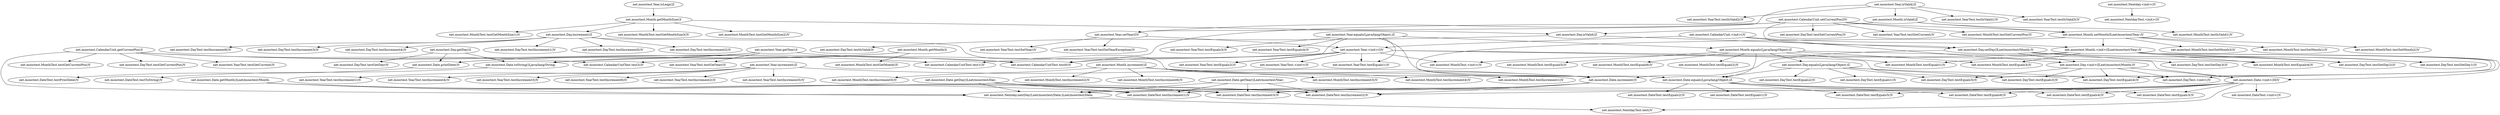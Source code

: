 digraph method {
    "net.mooctest.Date.getYear()Lnet/mooctest/Year;" -> "net.mooctest.DateTest.testIncrement3()V";
    "net.mooctest.Date.getYear()Lnet/mooctest/Year;" -> "net.mooctest.DateTest.testIncrement1()V";
    "net.mooctest.Date.getYear()Lnet/mooctest/Year;" -> "net.mooctest.Nextday.nextDay(Lnet/mooctest/Date;)Lnet/mooctest/Date;";
    "net.mooctest.Date.getYear()Lnet/mooctest/Year;" -> "net.mooctest.DateTest.testIncrement2()V";
    "net.mooctest.Date.equals(Ljava/lang/Object;)Z" -> "net.mooctest.DateTest.testEquals2()V";
    "net.mooctest.Date.equals(Ljava/lang/Object;)Z" -> "net.mooctest.DateTest.testEquals4()V";
    "net.mooctest.Date.equals(Ljava/lang/Object;)Z" -> "net.mooctest.DateTest.testEquals3()V";
    "net.mooctest.Date.equals(Ljava/lang/Object;)Z" -> "net.mooctest.DateTest.testEquals5()V";
    "net.mooctest.Date.equals(Ljava/lang/Object;)Z" -> "net.mooctest.DateTest.testEquals6()V";
    "net.mooctest.Date.equals(Ljava/lang/Object;)Z" -> "net.mooctest.DateTest.testEquals1()V";
    "net.mooctest.Date.getDay()Lnet/mooctest/Day;" -> "net.mooctest.DateTest.testIncrement3()V";
    "net.mooctest.Date.getDay()Lnet/mooctest/Day;" -> "net.mooctest.DateTest.testIncrement1()V";
    "net.mooctest.Date.getDay()Lnet/mooctest/Day;" -> "net.mooctest.Nextday.nextDay(Lnet/mooctest/Date;)Lnet/mooctest/Date;";
    "net.mooctest.Date.getDay()Lnet/mooctest/Day;" -> "net.mooctest.DateTest.testIncrement2()V";
    "net.mooctest.Date.toString()Ljava/lang/String;" -> "net.mooctest.DateTest.testToString()V";
    "net.mooctest.Year.getYear()I" -> "net.mooctest.Date.toString()Ljava/lang/String;";
    "net.mooctest.Year.getYear()I" -> "net.mooctest.Date.printDate()V";
    "net.mooctest.Year.getYear()I" -> "net.mooctest.YearTest.testGetYear()V";
    "net.mooctest.Year.getYear()I" -> "net.mooctest.CalendarUnitTest.test0()V";
    "net.mooctest.Month.isValid()Z" -> "net.mooctest.Day.isValid()Z";
    "net.mooctest.Month.isValid()Z" -> "net.mooctest.Month.setMonth(ILnet/mooctest/Year;)V";
    "net.mooctest.Month.isValid()Z" -> "net.mooctest.MonthTest.testIsValid1()V";
    "net.mooctest.Nextday.<init>()V" -> "net.mooctest.NextdayTest.<init>()V";
    "net.mooctest.Year.equals(Ljava/lang/Object;)Z" -> "net.mooctest.YearTest.testEquals4()V";
    "net.mooctest.Year.equals(Ljava/lang/Object;)Z" -> "net.mooctest.Date.equals(Ljava/lang/Object;)Z";
    "net.mooctest.Year.equals(Ljava/lang/Object;)Z" -> "net.mooctest.YearTest.testEquals1()V";
    "net.mooctest.Year.equals(Ljava/lang/Object;)Z" -> "net.mooctest.YearTest.testEquals3()V";
    "net.mooctest.Year.equals(Ljava/lang/Object;)Z" -> "net.mooctest.Month.equals(Ljava/lang/Object;)Z";
    "net.mooctest.Year.equals(Ljava/lang/Object;)Z" -> "net.mooctest.YearTest.testEquals2()V";
    "net.mooctest.Day.equals(Ljava/lang/Object;)Z" -> "net.mooctest.Date.equals(Ljava/lang/Object;)Z";
    "net.mooctest.Day.equals(Ljava/lang/Object;)Z" -> "net.mooctest.DayTest.testEquals2()V";
    "net.mooctest.Day.equals(Ljava/lang/Object;)Z" -> "net.mooctest.DayTest.testEquals4()V";
    "net.mooctest.Day.equals(Ljava/lang/Object;)Z" -> "net.mooctest.DayTest.testEquals1()V";
    "net.mooctest.Day.equals(Ljava/lang/Object;)Z" -> "net.mooctest.DayTest.testEquals5()V";
    "net.mooctest.Day.equals(Ljava/lang/Object;)Z" -> "net.mooctest.DayTest.testEquals3()V";
    "net.mooctest.Month.<init>(ILnet/mooctest/Year;)V" -> "net.mooctest.DayTest.testSetDay1()V";
    "net.mooctest.Month.<init>(ILnet/mooctest/Year;)V" -> "net.mooctest.DayTest.testEquals4()V";
    "net.mooctest.Month.<init>(ILnet/mooctest/Year;)V" -> "net.mooctest.MonthTest.<init>()V";
    "net.mooctest.Month.<init>(ILnet/mooctest/Year;)V" -> "net.mooctest.MonthTest.testEquals3()V";
    "net.mooctest.Month.<init>(ILnet/mooctest/Year;)V" -> "net.mooctest.DayTest.testSetDay2()V";
    "net.mooctest.Month.<init>(ILnet/mooctest/Year;)V" -> "net.mooctest.MonthTest.testEquals4()V";
    "net.mooctest.Month.<init>(ILnet/mooctest/Year;)V" -> "net.mooctest.DayTest.<init>()V";
    "net.mooctest.Month.<init>(ILnet/mooctest/Year;)V" -> "net.mooctest.Date.<init>(III)V";
    "net.mooctest.Month.<init>(ILnet/mooctest/Year;)V" -> "net.mooctest.MonthTest.testEquals1()V";
    "net.mooctest.Date.printDate()V" -> "net.mooctest.DateTest.testPrintDate()V";
    "net.mooctest.Day.isValid()Z" -> "net.mooctest.DayTest.testIsValid()V";
    "net.mooctest.Day.isValid()Z" -> "net.mooctest.Day.setDay(ILnet/mooctest/Month;)V";
    "net.mooctest.CalendarUnit.<init>()V" -> "net.mooctest.Month.<init>(ILnet/mooctest/Year;)V";
    "net.mooctest.CalendarUnit.<init>()V" -> "net.mooctest.Year.<init>(I)V";
    "net.mooctest.CalendarUnit.<init>()V" -> "net.mooctest.Day.<init>(ILnet/mooctest/Month;)V";
    "net.mooctest.Month.getMonthSize()I" -> "net.mooctest.MonthTest.testGetMonthSize1()V";
    "net.mooctest.Month.getMonthSize()I" -> "net.mooctest.MonthTest.testGetMonthSize3()V";
    "net.mooctest.Month.getMonthSize()I" -> "net.mooctest.Day.isValid()Z";
    "net.mooctest.Month.getMonthSize()I" -> "net.mooctest.Day.increment()Z";
    "net.mooctest.Month.getMonthSize()I" -> "net.mooctest.MonthTest.testGetMonthSize2()V";
    "net.mooctest.Day.increment()Z" -> "net.mooctest.DayTest.testIncrement4()V";
    "net.mooctest.Day.increment()Z" -> "net.mooctest.DayTest.testIncrement1()V";
    "net.mooctest.Day.increment()Z" -> "net.mooctest.DayTest.testIncrement5()V";
    "net.mooctest.Day.increment()Z" -> "net.mooctest.Date.increment()V";
    "net.mooctest.Day.increment()Z" -> "net.mooctest.DayTest.testIncrement2()V";
    "net.mooctest.Day.increment()Z" -> "net.mooctest.DayTest.testIncrement6()V";
    "net.mooctest.Day.increment()Z" -> "net.mooctest.DayTest.testIncrement3()V";
    "net.mooctest.CalendarUnit.setCurrentPos(I)V" -> "net.mooctest.DayTest.testSetCurrentPos()V";
    "net.mooctest.CalendarUnit.setCurrentPos(I)V" -> "net.mooctest.YearTest.testSetCurrent()V";
    "net.mooctest.CalendarUnit.setCurrentPos(I)V" -> "net.mooctest.Month.setMonth(ILnet/mooctest/Year;)V";
    "net.mooctest.CalendarUnit.setCurrentPos(I)V" -> "net.mooctest.Year.setYear(I)V";
    "net.mooctest.CalendarUnit.setCurrentPos(I)V" -> "net.mooctest.MonthTest.testSetCurrentPos()V";
    "net.mooctest.CalendarUnit.setCurrentPos(I)V" -> "net.mooctest.Day.setDay(ILnet/mooctest/Month;)V";
    "net.mooctest.CalendarUnit.setCurrentPos(I)V" -> "net.mooctest.CalendarUnitTest.test0()V";
    "net.mooctest.Month.setMonth(ILnet/mooctest/Year;)V" -> "net.mooctest.Month.<init>(ILnet/mooctest/Year;)V";
    "net.mooctest.Month.setMonth(ILnet/mooctest/Year;)V" -> "net.mooctest.Date.increment()V";
    "net.mooctest.Month.setMonth(ILnet/mooctest/Year;)V" -> "net.mooctest.MonthTest.testSetMonth3()V";
    "net.mooctest.Month.setMonth(ILnet/mooctest/Year;)V" -> "net.mooctest.MonthTest.testSetMonth1()V";
    "net.mooctest.Month.setMonth(ILnet/mooctest/Year;)V" -> "net.mooctest.MonthTest.testSetMonth2()V";
    "net.mooctest.Year.<init>(I)V" -> "net.mooctest.YearTest.testEquals1()V";
    "net.mooctest.Year.<init>(I)V" -> "net.mooctest.MonthTest.<init>()V";
    "net.mooctest.Year.<init>(I)V" -> "net.mooctest.CalendarUnitTest.test1()V";
    "net.mooctest.Year.<init>(I)V" -> "net.mooctest.DayTest.<init>()V";
    "net.mooctest.Year.<init>(I)V" -> "net.mooctest.CalendarUnitTest.test2()V";
    "net.mooctest.Year.<init>(I)V" -> "net.mooctest.Date.<init>(III)V";
    "net.mooctest.Year.<init>(I)V" -> "net.mooctest.YearTest.testEquals2()V";
    "net.mooctest.Year.<init>(I)V" -> "net.mooctest.CalendarUnitTest.test0()V";
    "net.mooctest.Year.<init>(I)V" -> "net.mooctest.YearTest.<init>()V";
    "net.mooctest.Month.getMonth()I" -> "net.mooctest.Date.toString()Ljava/lang/String;";
    "net.mooctest.Month.getMonth()I" -> "net.mooctest.MonthTest.testGetMonth()V";
    "net.mooctest.Month.getMonth()I" -> "net.mooctest.Date.printDate()V";
    "net.mooctest.Date.increment()V" -> "net.mooctest.DateTest.testIncrement3()V";
    "net.mooctest.Date.increment()V" -> "net.mooctest.DateTest.testIncrement1()V";
    "net.mooctest.Date.increment()V" -> "net.mooctest.Nextday.nextDay(Lnet/mooctest/Date;)Lnet/mooctest/Date;";
    "net.mooctest.Date.increment()V" -> "net.mooctest.DateTest.testIncrement2()V";
    "net.mooctest.Year.isValid()Z" -> "net.mooctest.Month.isValid()Z";
    "net.mooctest.Year.isValid()Z" -> "net.mooctest.YearTest.testIsValid1()V";
    "net.mooctest.Year.isValid()Z" -> "net.mooctest.YearTest.testIsValid3()V";
    "net.mooctest.Year.isValid()Z" -> "net.mooctest.YearTest.testIsValid2()V";
    "net.mooctest.Year.isValid()Z" -> "net.mooctest.Year.setYear(I)V";
    "net.mooctest.Day.getDay()I" -> "net.mooctest.Date.toString()Ljava/lang/String;";
    "net.mooctest.Day.getDay()I" -> "net.mooctest.Date.printDate()V";
    "net.mooctest.Day.getDay()I" -> "net.mooctest.DayTest.testGetDay()V";
    "net.mooctest.Nextday.nextDay(Lnet/mooctest/Date;)Lnet/mooctest/Date;" -> "net.mooctest.NextdayTest.test()V";
    "net.mooctest.Month.equals(Ljava/lang/Object;)Z" -> "net.mooctest.Date.equals(Ljava/lang/Object;)Z";
    "net.mooctest.Month.equals(Ljava/lang/Object;)Z" -> "net.mooctest.Day.equals(Ljava/lang/Object;)Z";
    "net.mooctest.Month.equals(Ljava/lang/Object;)Z" -> "net.mooctest.MonthTest.testEquals3()V";
    "net.mooctest.Month.equals(Ljava/lang/Object;)Z" -> "net.mooctest.MonthTest.testEquals4()V";
    "net.mooctest.Month.equals(Ljava/lang/Object;)Z" -> "net.mooctest.MonthTest.testEquals2()V";
    "net.mooctest.Month.equals(Ljava/lang/Object;)Z" -> "net.mooctest.MonthTest.testEquals1()V";
    "net.mooctest.Month.equals(Ljava/lang/Object;)Z" -> "net.mooctest.MonthTest.testEquals6()V";
    "net.mooctest.Month.equals(Ljava/lang/Object;)Z" -> "net.mooctest.MonthTest.testEquals5()V";
    "net.mooctest.Date.<init>(III)V" -> "net.mooctest.DateTest.testIncrement3()V";
    "net.mooctest.Date.<init>(III)V" -> "net.mooctest.DateTest.testEquals4()V";
    "net.mooctest.Date.<init>(III)V" -> "net.mooctest.DateTest.testEquals3()V";
    "net.mooctest.Date.<init>(III)V" -> "net.mooctest.NextdayTest.test()V";
    "net.mooctest.Date.<init>(III)V" -> "net.mooctest.DateTest.<init>()V";
    "net.mooctest.Date.<init>(III)V" -> "net.mooctest.Nextday.nextDay(Lnet/mooctest/Date;)Lnet/mooctest/Date;";
    "net.mooctest.Date.<init>(III)V" -> "net.mooctest.DateTest.testEquals5()V";
    "net.mooctest.Date.<init>(III)V" -> "net.mooctest.DateTest.testEquals6()V";
    "net.mooctest.Date.<init>(III)V" -> "net.mooctest.DateTest.testIncrement2()V";
    "net.mooctest.Date.getMonth()Lnet/mooctest/Month;" -> "net.mooctest.DateTest.testIncrement3()V";
    "net.mooctest.Date.getMonth()Lnet/mooctest/Month;" -> "net.mooctest.DateTest.testIncrement1()V";
    "net.mooctest.Date.getMonth()Lnet/mooctest/Month;" -> "net.mooctest.Nextday.nextDay(Lnet/mooctest/Date;)Lnet/mooctest/Date;";
    "net.mooctest.Date.getMonth()Lnet/mooctest/Month;" -> "net.mooctest.DateTest.testIncrement2()V";
    "net.mooctest.Year.isLeap()Z" -> "net.mooctest.Month.getMonthSize()I";
    "net.mooctest.Year.setYear(I)V" -> "net.mooctest.YearTest.testSetYearException()V";
    "net.mooctest.Year.setYear(I)V" -> "net.mooctest.YearTest.testSetYear()V";
    "net.mooctest.Year.setYear(I)V" -> "net.mooctest.Year.<init>(I)V";
    "net.mooctest.Year.increment()Z" -> "net.mooctest.YearTest.testIncrement3()V";
    "net.mooctest.Year.increment()Z" -> "net.mooctest.YearTest.testIncrement6()V";
    "net.mooctest.Year.increment()Z" -> "net.mooctest.YearTest.testIncrement2()V";
    "net.mooctest.Year.increment()Z" -> "net.mooctest.Date.increment()V";
    "net.mooctest.Year.increment()Z" -> "net.mooctest.YearTest.testIncrement5()V";
    "net.mooctest.Year.increment()Z" -> "net.mooctest.YearTest.testIncrement1()V";
    "net.mooctest.Year.increment()Z" -> "net.mooctest.YearTest.testIncrement4()V";
    "net.mooctest.Day.<init>(ILnet/mooctest/Month;)V" -> "net.mooctest.DayTest.testEquals4()V";
    "net.mooctest.Day.<init>(ILnet/mooctest/Month;)V" -> "net.mooctest.DayTest.testEquals5()V";
    "net.mooctest.Day.<init>(ILnet/mooctest/Month;)V" -> "net.mooctest.DayTest.testEquals3()V";
    "net.mooctest.Day.<init>(ILnet/mooctest/Month;)V" -> "net.mooctest.DayTest.<init>()V";
    "net.mooctest.Day.<init>(ILnet/mooctest/Month;)V" -> "net.mooctest.Date.<init>(III)V";
    "net.mooctest.Day.setDay(ILnet/mooctest/Month;)V" -> "net.mooctest.DayTest.testSetDay1()V";
    "net.mooctest.Day.setDay(ILnet/mooctest/Month;)V" -> "net.mooctest.DayTest.testSetDay3()V";
    "net.mooctest.Day.setDay(ILnet/mooctest/Month;)V" -> "net.mooctest.DayTest.testSetDay2()V";
    "net.mooctest.Day.setDay(ILnet/mooctest/Month;)V" -> "net.mooctest.Date.increment()V";
    "net.mooctest.Day.setDay(ILnet/mooctest/Month;)V" -> "net.mooctest.Day.<init>(ILnet/mooctest/Month;)V";
    "net.mooctest.CalendarUnit.getCurrentPos()I" -> "net.mooctest.DayTest.testGetCurrentPos()V";
    "net.mooctest.CalendarUnit.getCurrentPos()I" -> "net.mooctest.YearTest.testGetCurrent()V";
    "net.mooctest.CalendarUnit.getCurrentPos()I" -> "net.mooctest.CalendarUnitTest.test1()V";
    "net.mooctest.CalendarUnit.getCurrentPos()I" -> "net.mooctest.CalendarUnitTest.test2()V";
    "net.mooctest.CalendarUnit.getCurrentPos()I" -> "net.mooctest.MonthTest.testGetCurrentPos()V";
    "net.mooctest.CalendarUnit.getCurrentPos()I" -> "net.mooctest.Nextday.nextDay(Lnet/mooctest/Date;)Lnet/mooctest/Date;";
    "net.mooctest.CalendarUnit.getCurrentPos()I" -> "net.mooctest.CalendarUnitTest.test0()V";
    "net.mooctest.Month.increment()Z" -> "net.mooctest.MonthTest.testIncrement2()V";
    "net.mooctest.Month.increment()Z" -> "net.mooctest.MonthTest.testIncrement6()V";
    "net.mooctest.Month.increment()Z" -> "net.mooctest.MonthTest.testIncrement3()V";
    "net.mooctest.Month.increment()Z" -> "net.mooctest.Date.increment()V";
    "net.mooctest.Month.increment()Z" -> "net.mooctest.MonthTest.testIncrement4()V";
    "net.mooctest.Month.increment()Z" -> "net.mooctest.MonthTest.testIncrement1()V";
    "net.mooctest.Month.increment()Z" -> "net.mooctest.MonthTest.testIncrement5()V";
}
